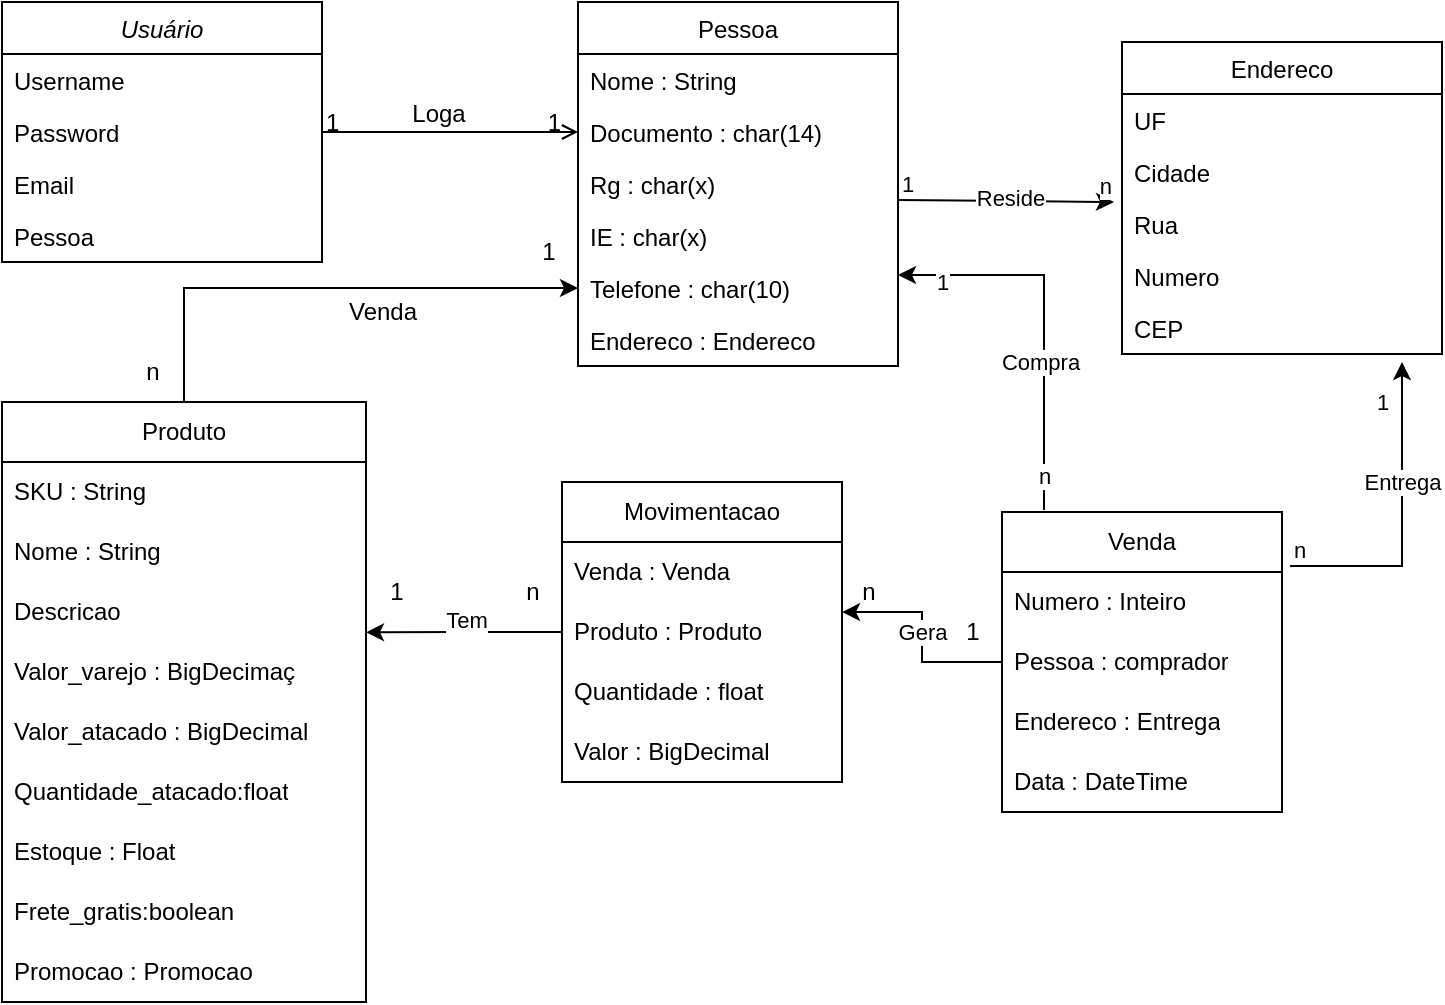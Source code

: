 <mxfile version="26.2.14">
  <diagram id="C5RBs43oDa-KdzZeNtuy" name="Page-1">
    <mxGraphModel dx="1426" dy="737" grid="1" gridSize="10" guides="1" tooltips="1" connect="1" arrows="1" fold="1" page="1" pageScale="1" pageWidth="827" pageHeight="1169" math="0" shadow="0">
      <root>
        <mxCell id="WIyWlLk6GJQsqaUBKTNV-0" />
        <mxCell id="WIyWlLk6GJQsqaUBKTNV-1" parent="WIyWlLk6GJQsqaUBKTNV-0" />
        <mxCell id="zkfFHV4jXpPFQw0GAbJ--0" value="Usuário" style="swimlane;fontStyle=2;align=center;verticalAlign=top;childLayout=stackLayout;horizontal=1;startSize=26;horizontalStack=0;resizeParent=1;resizeLast=0;collapsible=1;marginBottom=0;rounded=0;shadow=0;strokeWidth=1;" parent="WIyWlLk6GJQsqaUBKTNV-1" vertex="1">
          <mxGeometry x="40" y="40" width="160" height="130" as="geometry">
            <mxRectangle x="230" y="140" width="160" height="26" as="alternateBounds" />
          </mxGeometry>
        </mxCell>
        <mxCell id="zkfFHV4jXpPFQw0GAbJ--1" value="Username" style="text;align=left;verticalAlign=top;spacingLeft=4;spacingRight=4;overflow=hidden;rotatable=0;points=[[0,0.5],[1,0.5]];portConstraint=eastwest;" parent="zkfFHV4jXpPFQw0GAbJ--0" vertex="1">
          <mxGeometry y="26" width="160" height="26" as="geometry" />
        </mxCell>
        <mxCell id="zkfFHV4jXpPFQw0GAbJ--2" value="Password" style="text;align=left;verticalAlign=top;spacingLeft=4;spacingRight=4;overflow=hidden;rotatable=0;points=[[0,0.5],[1,0.5]];portConstraint=eastwest;rounded=0;shadow=0;html=0;" parent="zkfFHV4jXpPFQw0GAbJ--0" vertex="1">
          <mxGeometry y="52" width="160" height="26" as="geometry" />
        </mxCell>
        <mxCell id="zkfFHV4jXpPFQw0GAbJ--3" value="Email" style="text;align=left;verticalAlign=top;spacingLeft=4;spacingRight=4;overflow=hidden;rotatable=0;points=[[0,0.5],[1,0.5]];portConstraint=eastwest;rounded=0;shadow=0;html=0;" parent="zkfFHV4jXpPFQw0GAbJ--0" vertex="1">
          <mxGeometry y="78" width="160" height="26" as="geometry" />
        </mxCell>
        <mxCell id="byn7mcPKlnlydEtbMEQ4-9" value="Pessoa" style="text;align=left;verticalAlign=top;spacingLeft=4;spacingRight=4;overflow=hidden;rotatable=0;points=[[0,0.5],[1,0.5]];portConstraint=eastwest;rounded=0;shadow=0;html=0;" vertex="1" parent="zkfFHV4jXpPFQw0GAbJ--0">
          <mxGeometry y="104" width="160" height="26" as="geometry" />
        </mxCell>
        <mxCell id="zkfFHV4jXpPFQw0GAbJ--17" value="Pessoa" style="swimlane;fontStyle=0;align=center;verticalAlign=top;childLayout=stackLayout;horizontal=1;startSize=26;horizontalStack=0;resizeParent=1;resizeLast=0;collapsible=1;marginBottom=0;rounded=0;shadow=0;strokeWidth=1;" parent="WIyWlLk6GJQsqaUBKTNV-1" vertex="1">
          <mxGeometry x="328" y="40" width="160" height="182" as="geometry">
            <mxRectangle x="550" y="140" width="160" height="26" as="alternateBounds" />
          </mxGeometry>
        </mxCell>
        <mxCell id="zkfFHV4jXpPFQw0GAbJ--18" value="Nome : String" style="text;align=left;verticalAlign=top;spacingLeft=4;spacingRight=4;overflow=hidden;rotatable=0;points=[[0,0.5],[1,0.5]];portConstraint=eastwest;" parent="zkfFHV4jXpPFQw0GAbJ--17" vertex="1">
          <mxGeometry y="26" width="160" height="26" as="geometry" />
        </mxCell>
        <mxCell id="zkfFHV4jXpPFQw0GAbJ--19" value="Documento : char(14)&#xa;" style="text;align=left;verticalAlign=top;spacingLeft=4;spacingRight=4;overflow=hidden;rotatable=0;points=[[0,0.5],[1,0.5]];portConstraint=eastwest;rounded=0;shadow=0;html=0;" parent="zkfFHV4jXpPFQw0GAbJ--17" vertex="1">
          <mxGeometry y="52" width="160" height="26" as="geometry" />
        </mxCell>
        <mxCell id="byn7mcPKlnlydEtbMEQ4-6" value="Rg : char(x)&#xa;" style="text;align=left;verticalAlign=top;spacingLeft=4;spacingRight=4;overflow=hidden;rotatable=0;points=[[0,0.5],[1,0.5]];portConstraint=eastwest;rounded=0;shadow=0;html=0;" vertex="1" parent="zkfFHV4jXpPFQw0GAbJ--17">
          <mxGeometry y="78" width="160" height="26" as="geometry" />
        </mxCell>
        <mxCell id="byn7mcPKlnlydEtbMEQ4-41" value="IE : char(x)&#xa;" style="text;align=left;verticalAlign=top;spacingLeft=4;spacingRight=4;overflow=hidden;rotatable=0;points=[[0,0.5],[1,0.5]];portConstraint=eastwest;rounded=0;shadow=0;html=0;" vertex="1" parent="zkfFHV4jXpPFQw0GAbJ--17">
          <mxGeometry y="104" width="160" height="26" as="geometry" />
        </mxCell>
        <mxCell id="byn7mcPKlnlydEtbMEQ4-34" value="Telefone : char(10)" style="text;align=left;verticalAlign=top;spacingLeft=4;spacingRight=4;overflow=hidden;rotatable=0;points=[[0,0.5],[1,0.5]];portConstraint=eastwest;rounded=0;shadow=0;html=0;" vertex="1" parent="zkfFHV4jXpPFQw0GAbJ--17">
          <mxGeometry y="130" width="160" height="26" as="geometry" />
        </mxCell>
        <mxCell id="byn7mcPKlnlydEtbMEQ4-7" value="Endereco : Endereco" style="text;align=left;verticalAlign=top;spacingLeft=4;spacingRight=4;overflow=hidden;rotatable=0;points=[[0,0.5],[1,0.5]];portConstraint=eastwest;rounded=0;shadow=0;html=0;" vertex="1" parent="zkfFHV4jXpPFQw0GAbJ--17">
          <mxGeometry y="156" width="160" height="26" as="geometry" />
        </mxCell>
        <mxCell id="zkfFHV4jXpPFQw0GAbJ--26" value="" style="endArrow=open;shadow=0;strokeWidth=1;rounded=0;curved=0;endFill=1;edgeStyle=elbowEdgeStyle;elbow=vertical;" parent="WIyWlLk6GJQsqaUBKTNV-1" source="zkfFHV4jXpPFQw0GAbJ--0" target="zkfFHV4jXpPFQw0GAbJ--17" edge="1">
          <mxGeometry x="0.5" y="41" relative="1" as="geometry">
            <mxPoint x="200" y="112" as="sourcePoint" />
            <mxPoint x="360" y="112" as="targetPoint" />
            <mxPoint x="-40" y="32" as="offset" />
          </mxGeometry>
        </mxCell>
        <mxCell id="zkfFHV4jXpPFQw0GAbJ--27" value="1" style="resizable=0;align=left;verticalAlign=bottom;labelBackgroundColor=none;fontSize=12;" parent="zkfFHV4jXpPFQw0GAbJ--26" connectable="0" vertex="1">
          <mxGeometry x="-1" relative="1" as="geometry">
            <mxPoint y="4" as="offset" />
          </mxGeometry>
        </mxCell>
        <mxCell id="zkfFHV4jXpPFQw0GAbJ--28" value="1" style="resizable=0;align=right;verticalAlign=bottom;labelBackgroundColor=none;fontSize=12;" parent="zkfFHV4jXpPFQw0GAbJ--26" connectable="0" vertex="1">
          <mxGeometry x="1" relative="1" as="geometry">
            <mxPoint x="-7" y="4" as="offset" />
          </mxGeometry>
        </mxCell>
        <mxCell id="zkfFHV4jXpPFQw0GAbJ--29" value="Loga" style="text;html=1;resizable=0;points=[];;align=center;verticalAlign=middle;labelBackgroundColor=none;rounded=0;shadow=0;strokeWidth=1;fontSize=12;" parent="zkfFHV4jXpPFQw0GAbJ--26" vertex="1" connectable="0">
          <mxGeometry x="0.5" y="49" relative="1" as="geometry">
            <mxPoint x="-38" y="40" as="offset" />
          </mxGeometry>
        </mxCell>
        <mxCell id="byn7mcPKlnlydEtbMEQ4-12" value="Endereco" style="swimlane;fontStyle=0;align=center;verticalAlign=top;childLayout=stackLayout;horizontal=1;startSize=26;horizontalStack=0;resizeParent=1;resizeLast=0;collapsible=1;marginBottom=0;rounded=0;shadow=0;strokeWidth=1;" vertex="1" parent="WIyWlLk6GJQsqaUBKTNV-1">
          <mxGeometry x="600" y="60" width="160" height="156" as="geometry">
            <mxRectangle x="550" y="140" width="160" height="26" as="alternateBounds" />
          </mxGeometry>
        </mxCell>
        <mxCell id="byn7mcPKlnlydEtbMEQ4-13" value="UF" style="text;align=left;verticalAlign=top;spacingLeft=4;spacingRight=4;overflow=hidden;rotatable=0;points=[[0,0.5],[1,0.5]];portConstraint=eastwest;" vertex="1" parent="byn7mcPKlnlydEtbMEQ4-12">
          <mxGeometry y="26" width="160" height="26" as="geometry" />
        </mxCell>
        <mxCell id="byn7mcPKlnlydEtbMEQ4-14" value="Cidade" style="text;align=left;verticalAlign=top;spacingLeft=4;spacingRight=4;overflow=hidden;rotatable=0;points=[[0,0.5],[1,0.5]];portConstraint=eastwest;rounded=0;shadow=0;html=0;" vertex="1" parent="byn7mcPKlnlydEtbMEQ4-12">
          <mxGeometry y="52" width="160" height="26" as="geometry" />
        </mxCell>
        <mxCell id="byn7mcPKlnlydEtbMEQ4-15" value="Rua" style="text;align=left;verticalAlign=top;spacingLeft=4;spacingRight=4;overflow=hidden;rotatable=0;points=[[0,0.5],[1,0.5]];portConstraint=eastwest;rounded=0;shadow=0;html=0;" vertex="1" parent="byn7mcPKlnlydEtbMEQ4-12">
          <mxGeometry y="78" width="160" height="26" as="geometry" />
        </mxCell>
        <mxCell id="byn7mcPKlnlydEtbMEQ4-16" value="Numero    " style="text;align=left;verticalAlign=top;spacingLeft=4;spacingRight=4;overflow=hidden;rotatable=0;points=[[0,0.5],[1,0.5]];portConstraint=eastwest;rounded=0;shadow=0;html=0;" vertex="1" parent="byn7mcPKlnlydEtbMEQ4-12">
          <mxGeometry y="104" width="160" height="26" as="geometry" />
        </mxCell>
        <mxCell id="byn7mcPKlnlydEtbMEQ4-17" value="CEP&#xa;" style="text;align=left;verticalAlign=top;spacingLeft=4;spacingRight=4;overflow=hidden;rotatable=0;points=[[0,0.5],[1,0.5]];portConstraint=eastwest;rounded=0;shadow=0;html=0;" vertex="1" parent="byn7mcPKlnlydEtbMEQ4-12">
          <mxGeometry y="130" width="160" height="26" as="geometry" />
        </mxCell>
        <mxCell id="byn7mcPKlnlydEtbMEQ4-38" style="edgeStyle=orthogonalEdgeStyle;rounded=0;orthogonalLoop=1;jettySize=auto;html=1;entryX=0;entryY=0.5;entryDx=0;entryDy=0;" edge="1" parent="WIyWlLk6GJQsqaUBKTNV-1" source="byn7mcPKlnlydEtbMEQ4-19" target="byn7mcPKlnlydEtbMEQ4-34">
          <mxGeometry relative="1" as="geometry" />
        </mxCell>
        <mxCell id="byn7mcPKlnlydEtbMEQ4-19" value="&lt;div&gt;Produto&lt;/div&gt;" style="swimlane;fontStyle=0;childLayout=stackLayout;horizontal=1;startSize=30;horizontalStack=0;resizeParent=1;resizeParentMax=0;resizeLast=0;collapsible=1;marginBottom=0;whiteSpace=wrap;html=1;" vertex="1" parent="WIyWlLk6GJQsqaUBKTNV-1">
          <mxGeometry x="40" y="240" width="182" height="300" as="geometry" />
        </mxCell>
        <mxCell id="byn7mcPKlnlydEtbMEQ4-20" value="SKU : String" style="text;strokeColor=none;fillColor=none;align=left;verticalAlign=middle;spacingLeft=4;spacingRight=4;overflow=hidden;points=[[0,0.5],[1,0.5]];portConstraint=eastwest;rotatable=0;whiteSpace=wrap;html=1;" vertex="1" parent="byn7mcPKlnlydEtbMEQ4-19">
          <mxGeometry y="30" width="182" height="30" as="geometry" />
        </mxCell>
        <mxCell id="byn7mcPKlnlydEtbMEQ4-21" value="Nome : String" style="text;strokeColor=none;fillColor=none;align=left;verticalAlign=middle;spacingLeft=4;spacingRight=4;overflow=hidden;points=[[0,0.5],[1,0.5]];portConstraint=eastwest;rotatable=0;whiteSpace=wrap;html=1;" vertex="1" parent="byn7mcPKlnlydEtbMEQ4-19">
          <mxGeometry y="60" width="182" height="30" as="geometry" />
        </mxCell>
        <mxCell id="byn7mcPKlnlydEtbMEQ4-22" value="Descricao&lt;span style=&quot;white-space: pre;&quot;&gt;&#x9;&lt;/span&gt;" style="text;strokeColor=none;fillColor=none;align=left;verticalAlign=middle;spacingLeft=4;spacingRight=4;overflow=hidden;points=[[0,0.5],[1,0.5]];portConstraint=eastwest;rotatable=0;whiteSpace=wrap;html=1;" vertex="1" parent="byn7mcPKlnlydEtbMEQ4-19">
          <mxGeometry y="90" width="182" height="30" as="geometry" />
        </mxCell>
        <mxCell id="byn7mcPKlnlydEtbMEQ4-23" value="Valor_varejo : BigDecimaç" style="text;strokeColor=none;fillColor=none;align=left;verticalAlign=middle;spacingLeft=4;spacingRight=4;overflow=hidden;points=[[0,0.5],[1,0.5]];portConstraint=eastwest;rotatable=0;whiteSpace=wrap;html=1;" vertex="1" parent="byn7mcPKlnlydEtbMEQ4-19">
          <mxGeometry y="120" width="182" height="30" as="geometry" />
        </mxCell>
        <mxCell id="byn7mcPKlnlydEtbMEQ4-24" value="Valor_atacado : BigDecimal" style="text;strokeColor=none;fillColor=none;align=left;verticalAlign=middle;spacingLeft=4;spacingRight=4;overflow=hidden;points=[[0,0.5],[1,0.5]];portConstraint=eastwest;rotatable=0;whiteSpace=wrap;html=1;" vertex="1" parent="byn7mcPKlnlydEtbMEQ4-19">
          <mxGeometry y="150" width="182" height="30" as="geometry" />
        </mxCell>
        <mxCell id="byn7mcPKlnlydEtbMEQ4-25" value="Quantidade_atacado:float" style="text;strokeColor=none;fillColor=none;align=left;verticalAlign=middle;spacingLeft=4;spacingRight=4;overflow=hidden;points=[[0,0.5],[1,0.5]];portConstraint=eastwest;rotatable=0;whiteSpace=wrap;html=1;" vertex="1" parent="byn7mcPKlnlydEtbMEQ4-19">
          <mxGeometry y="180" width="182" height="30" as="geometry" />
        </mxCell>
        <mxCell id="byn7mcPKlnlydEtbMEQ4-26" value="&lt;div&gt;Estoque : Float&lt;/div&gt;" style="text;strokeColor=none;fillColor=none;align=left;verticalAlign=middle;spacingLeft=4;spacingRight=4;overflow=hidden;points=[[0,0.5],[1,0.5]];portConstraint=eastwest;rotatable=0;whiteSpace=wrap;html=1;" vertex="1" parent="byn7mcPKlnlydEtbMEQ4-19">
          <mxGeometry y="210" width="182" height="30" as="geometry" />
        </mxCell>
        <mxCell id="byn7mcPKlnlydEtbMEQ4-35" value="Frete_gratis:boolean" style="text;strokeColor=none;fillColor=none;align=left;verticalAlign=middle;spacingLeft=4;spacingRight=4;overflow=hidden;points=[[0,0.5],[1,0.5]];portConstraint=eastwest;rotatable=0;whiteSpace=wrap;html=1;" vertex="1" parent="byn7mcPKlnlydEtbMEQ4-19">
          <mxGeometry y="240" width="182" height="30" as="geometry" />
        </mxCell>
        <mxCell id="byn7mcPKlnlydEtbMEQ4-36" value="Promocao : Promocao" style="text;strokeColor=none;fillColor=none;align=left;verticalAlign=middle;spacingLeft=4;spacingRight=4;overflow=hidden;points=[[0,0.5],[1,0.5]];portConstraint=eastwest;rotatable=0;whiteSpace=wrap;html=1;" vertex="1" parent="byn7mcPKlnlydEtbMEQ4-19">
          <mxGeometry y="270" width="182" height="30" as="geometry" />
        </mxCell>
        <mxCell id="byn7mcPKlnlydEtbMEQ4-48" value="Movimentacao" style="swimlane;fontStyle=0;childLayout=stackLayout;horizontal=1;startSize=30;horizontalStack=0;resizeParent=1;resizeParentMax=0;resizeLast=0;collapsible=1;marginBottom=0;whiteSpace=wrap;html=1;" vertex="1" parent="WIyWlLk6GJQsqaUBKTNV-1">
          <mxGeometry x="320" y="280" width="140" height="150" as="geometry" />
        </mxCell>
        <mxCell id="byn7mcPKlnlydEtbMEQ4-49" value="Venda : Venda" style="text;strokeColor=none;fillColor=none;align=left;verticalAlign=middle;spacingLeft=4;spacingRight=4;overflow=hidden;points=[[0,0.5],[1,0.5]];portConstraint=eastwest;rotatable=0;whiteSpace=wrap;html=1;" vertex="1" parent="byn7mcPKlnlydEtbMEQ4-48">
          <mxGeometry y="30" width="140" height="30" as="geometry" />
        </mxCell>
        <mxCell id="byn7mcPKlnlydEtbMEQ4-50" value="Produto : Produto" style="text;strokeColor=none;fillColor=none;align=left;verticalAlign=middle;spacingLeft=4;spacingRight=4;overflow=hidden;points=[[0,0.5],[1,0.5]];portConstraint=eastwest;rotatable=0;whiteSpace=wrap;html=1;" vertex="1" parent="byn7mcPKlnlydEtbMEQ4-48">
          <mxGeometry y="60" width="140" height="30" as="geometry" />
        </mxCell>
        <mxCell id="byn7mcPKlnlydEtbMEQ4-51" value="Quantidade : float" style="text;strokeColor=none;fillColor=none;align=left;verticalAlign=middle;spacingLeft=4;spacingRight=4;overflow=hidden;points=[[0,0.5],[1,0.5]];portConstraint=eastwest;rotatable=0;whiteSpace=wrap;html=1;" vertex="1" parent="byn7mcPKlnlydEtbMEQ4-48">
          <mxGeometry y="90" width="140" height="30" as="geometry" />
        </mxCell>
        <mxCell id="byn7mcPKlnlydEtbMEQ4-53" value="Valor : BigDecimal" style="text;strokeColor=none;fillColor=none;align=left;verticalAlign=middle;spacingLeft=4;spacingRight=4;overflow=hidden;points=[[0,0.5],[1,0.5]];portConstraint=eastwest;rotatable=0;whiteSpace=wrap;html=1;" vertex="1" parent="byn7mcPKlnlydEtbMEQ4-48">
          <mxGeometry y="120" width="140" height="30" as="geometry" />
        </mxCell>
        <mxCell id="byn7mcPKlnlydEtbMEQ4-102" style="edgeStyle=orthogonalEdgeStyle;rounded=0;orthogonalLoop=1;jettySize=auto;html=1;entryX=1;entryY=0.75;entryDx=0;entryDy=0;exitX=0.15;exitY=-0.007;exitDx=0;exitDy=0;exitPerimeter=0;" edge="1" parent="WIyWlLk6GJQsqaUBKTNV-1" source="byn7mcPKlnlydEtbMEQ4-54" target="zkfFHV4jXpPFQw0GAbJ--17">
          <mxGeometry relative="1" as="geometry" />
        </mxCell>
        <mxCell id="byn7mcPKlnlydEtbMEQ4-103" value="1" style="edgeLabel;html=1;align=center;verticalAlign=middle;resizable=0;points=[];" vertex="1" connectable="0" parent="byn7mcPKlnlydEtbMEQ4-102">
          <mxGeometry x="0.769" y="3" relative="1" as="geometry">
            <mxPoint as="offset" />
          </mxGeometry>
        </mxCell>
        <mxCell id="byn7mcPKlnlydEtbMEQ4-104" value="n" style="edgeLabel;html=1;align=center;verticalAlign=middle;resizable=0;points=[];" vertex="1" connectable="0" parent="byn7mcPKlnlydEtbMEQ4-102">
          <mxGeometry x="-0.822" relative="1" as="geometry">
            <mxPoint as="offset" />
          </mxGeometry>
        </mxCell>
        <mxCell id="byn7mcPKlnlydEtbMEQ4-105" value="Compra" style="edgeLabel;html=1;align=center;verticalAlign=middle;resizable=0;points=[];" vertex="1" connectable="0" parent="byn7mcPKlnlydEtbMEQ4-102">
          <mxGeometry x="-0.223" y="2" relative="1" as="geometry">
            <mxPoint as="offset" />
          </mxGeometry>
        </mxCell>
        <mxCell id="byn7mcPKlnlydEtbMEQ4-54" value="Venda" style="swimlane;fontStyle=0;childLayout=stackLayout;horizontal=1;startSize=30;horizontalStack=0;resizeParent=1;resizeParentMax=0;resizeLast=0;collapsible=1;marginBottom=0;whiteSpace=wrap;html=1;" vertex="1" parent="WIyWlLk6GJQsqaUBKTNV-1">
          <mxGeometry x="540" y="295" width="140" height="150" as="geometry" />
        </mxCell>
        <mxCell id="byn7mcPKlnlydEtbMEQ4-56" value="Numero : Inteiro" style="text;strokeColor=none;fillColor=none;align=left;verticalAlign=middle;spacingLeft=4;spacingRight=4;overflow=hidden;points=[[0,0.5],[1,0.5]];portConstraint=eastwest;rotatable=0;whiteSpace=wrap;html=1;" vertex="1" parent="byn7mcPKlnlydEtbMEQ4-54">
          <mxGeometry y="30" width="140" height="30" as="geometry" />
        </mxCell>
        <mxCell id="byn7mcPKlnlydEtbMEQ4-57" value="&lt;div&gt;Pessoa : comprador&lt;/div&gt;" style="text;strokeColor=none;fillColor=none;align=left;verticalAlign=middle;spacingLeft=4;spacingRight=4;overflow=hidden;points=[[0,0.5],[1,0.5]];portConstraint=eastwest;rotatable=0;whiteSpace=wrap;html=1;" vertex="1" parent="byn7mcPKlnlydEtbMEQ4-54">
          <mxGeometry y="60" width="140" height="30" as="geometry" />
        </mxCell>
        <mxCell id="byn7mcPKlnlydEtbMEQ4-58" value="&lt;div&gt;Endereco : Entrega&lt;/div&gt;" style="text;strokeColor=none;fillColor=none;align=left;verticalAlign=middle;spacingLeft=4;spacingRight=4;overflow=hidden;points=[[0,0.5],[1,0.5]];portConstraint=eastwest;rotatable=0;whiteSpace=wrap;html=1;" vertex="1" parent="byn7mcPKlnlydEtbMEQ4-54">
          <mxGeometry y="90" width="140" height="30" as="geometry" />
        </mxCell>
        <mxCell id="byn7mcPKlnlydEtbMEQ4-69" value="&lt;div&gt;Data : DateTime&lt;/div&gt;" style="text;strokeColor=none;fillColor=none;align=left;verticalAlign=middle;spacingLeft=4;spacingRight=4;overflow=hidden;points=[[0,0.5],[1,0.5]];portConstraint=eastwest;rotatable=0;whiteSpace=wrap;html=1;" vertex="1" parent="byn7mcPKlnlydEtbMEQ4-54">
          <mxGeometry y="120" width="140" height="30" as="geometry" />
        </mxCell>
        <mxCell id="byn7mcPKlnlydEtbMEQ4-61" style="edgeStyle=orthogonalEdgeStyle;rounded=0;orthogonalLoop=1;jettySize=auto;html=1;entryX=1;entryY=0.839;entryDx=0;entryDy=0;entryPerimeter=0;" edge="1" parent="WIyWlLk6GJQsqaUBKTNV-1" source="byn7mcPKlnlydEtbMEQ4-50" target="byn7mcPKlnlydEtbMEQ4-22">
          <mxGeometry relative="1" as="geometry" />
        </mxCell>
        <mxCell id="byn7mcPKlnlydEtbMEQ4-99" value="&lt;div&gt;Tem&lt;/div&gt;&lt;div&gt;&lt;br&gt;&lt;/div&gt;" style="edgeLabel;html=1;align=center;verticalAlign=middle;resizable=0;points=[];" vertex="1" connectable="0" parent="byn7mcPKlnlydEtbMEQ4-61">
          <mxGeometry x="-0.022" y="1" relative="1" as="geometry">
            <mxPoint as="offset" />
          </mxGeometry>
        </mxCell>
        <mxCell id="byn7mcPKlnlydEtbMEQ4-70" style="edgeStyle=orthogonalEdgeStyle;rounded=0;orthogonalLoop=1;jettySize=auto;html=1;entryX=1;entryY=0.167;entryDx=0;entryDy=0;entryPerimeter=0;" edge="1" parent="WIyWlLk6GJQsqaUBKTNV-1" source="byn7mcPKlnlydEtbMEQ4-54" target="byn7mcPKlnlydEtbMEQ4-50">
          <mxGeometry relative="1" as="geometry" />
        </mxCell>
        <mxCell id="byn7mcPKlnlydEtbMEQ4-101" value="Gera" style="edgeLabel;html=1;align=center;verticalAlign=middle;resizable=0;points=[];" vertex="1" connectable="0" parent="byn7mcPKlnlydEtbMEQ4-70">
          <mxGeometry x="0.048" relative="1" as="geometry">
            <mxPoint as="offset" />
          </mxGeometry>
        </mxCell>
        <mxCell id="byn7mcPKlnlydEtbMEQ4-71" value="" style="endArrow=classic;html=1;rounded=0;exitX=1;exitY=0.808;exitDx=0;exitDy=0;exitPerimeter=0;entryX=-0.025;entryY=0.077;entryDx=0;entryDy=0;entryPerimeter=0;" edge="1" parent="WIyWlLk6GJQsqaUBKTNV-1" source="byn7mcPKlnlydEtbMEQ4-6" target="byn7mcPKlnlydEtbMEQ4-15">
          <mxGeometry relative="1" as="geometry">
            <mxPoint x="310" y="310" as="sourcePoint" />
            <mxPoint x="470" y="310" as="targetPoint" />
          </mxGeometry>
        </mxCell>
        <mxCell id="byn7mcPKlnlydEtbMEQ4-72" value="&#39;" style="edgeLabel;resizable=0;html=1;;align=center;verticalAlign=middle;" connectable="0" vertex="1" parent="byn7mcPKlnlydEtbMEQ4-71">
          <mxGeometry relative="1" as="geometry" />
        </mxCell>
        <mxCell id="byn7mcPKlnlydEtbMEQ4-73" value="1" style="edgeLabel;resizable=0;html=1;;align=left;verticalAlign=bottom;" connectable="0" vertex="1" parent="byn7mcPKlnlydEtbMEQ4-71">
          <mxGeometry x="-1" relative="1" as="geometry" />
        </mxCell>
        <mxCell id="byn7mcPKlnlydEtbMEQ4-74" value="n" style="edgeLabel;resizable=0;html=1;;align=right;verticalAlign=bottom;" connectable="0" vertex="1" parent="byn7mcPKlnlydEtbMEQ4-71">
          <mxGeometry x="1" relative="1" as="geometry" />
        </mxCell>
        <mxCell id="byn7mcPKlnlydEtbMEQ4-76" value="&lt;div&gt;&lt;br&gt;&lt;/div&gt;&lt;div&gt;&lt;br&gt;&lt;/div&gt;" style="edgeLabel;html=1;align=center;verticalAlign=middle;resizable=0;points=[];" vertex="1" connectable="0" parent="byn7mcPKlnlydEtbMEQ4-71">
          <mxGeometry x="-0.019" y="1" relative="1" as="geometry">
            <mxPoint as="offset" />
          </mxGeometry>
        </mxCell>
        <mxCell id="byn7mcPKlnlydEtbMEQ4-79" value="&lt;div&gt;&lt;br&gt;&lt;/div&gt;&lt;div&gt;&lt;br&gt;&lt;/div&gt;" style="edgeLabel;html=1;align=center;verticalAlign=middle;resizable=0;points=[];" vertex="1" connectable="0" parent="byn7mcPKlnlydEtbMEQ4-71">
          <mxGeometry x="-0.0" y="2" relative="1" as="geometry">
            <mxPoint as="offset" />
          </mxGeometry>
        </mxCell>
        <mxCell id="byn7mcPKlnlydEtbMEQ4-80" value="&lt;div&gt;Reside&lt;/div&gt;" style="edgeLabel;html=1;align=center;verticalAlign=middle;resizable=0;points=[];" vertex="1" connectable="0" parent="byn7mcPKlnlydEtbMEQ4-71">
          <mxGeometry x="0.037" y="2" relative="1" as="geometry">
            <mxPoint as="offset" />
          </mxGeometry>
        </mxCell>
        <mxCell id="byn7mcPKlnlydEtbMEQ4-82" value="" style="endArrow=classic;html=1;rounded=0;exitX=1.029;exitY=-0.1;exitDx=0;exitDy=0;exitPerimeter=0;" edge="1" parent="WIyWlLk6GJQsqaUBKTNV-1" source="byn7mcPKlnlydEtbMEQ4-56">
          <mxGeometry relative="1" as="geometry">
            <mxPoint x="690" y="350" as="sourcePoint" />
            <mxPoint x="740" y="220" as="targetPoint" />
            <Array as="points">
              <mxPoint x="740" y="322" />
            </Array>
          </mxGeometry>
        </mxCell>
        <mxCell id="byn7mcPKlnlydEtbMEQ4-83" value="Entrega" style="edgeLabel;resizable=0;html=1;;align=center;verticalAlign=middle;" connectable="0" vertex="1" parent="byn7mcPKlnlydEtbMEQ4-82">
          <mxGeometry relative="1" as="geometry">
            <mxPoint y="-19" as="offset" />
          </mxGeometry>
        </mxCell>
        <mxCell id="byn7mcPKlnlydEtbMEQ4-84" value="n" style="edgeLabel;resizable=0;html=1;;align=left;verticalAlign=bottom;" connectable="0" vertex="1" parent="byn7mcPKlnlydEtbMEQ4-82">
          <mxGeometry x="-1" relative="1" as="geometry" />
        </mxCell>
        <mxCell id="byn7mcPKlnlydEtbMEQ4-86" value="1" style="edgeLabel;html=1;align=center;verticalAlign=middle;resizable=0;points=[];" vertex="1" connectable="0" parent="byn7mcPKlnlydEtbMEQ4-82">
          <mxGeometry x="0.473" y="-3" relative="1" as="geometry">
            <mxPoint x="-13" y="-22" as="offset" />
          </mxGeometry>
        </mxCell>
        <mxCell id="byn7mcPKlnlydEtbMEQ4-92" value="1" style="text;html=1;align=center;verticalAlign=middle;resizable=0;points=[];autosize=1;strokeColor=none;fillColor=none;" vertex="1" parent="WIyWlLk6GJQsqaUBKTNV-1">
          <mxGeometry x="222" y="320" width="30" height="30" as="geometry" />
        </mxCell>
        <mxCell id="byn7mcPKlnlydEtbMEQ4-93" value="n" style="text;html=1;align=center;verticalAlign=middle;resizable=0;points=[];autosize=1;strokeColor=none;fillColor=none;" vertex="1" parent="WIyWlLk6GJQsqaUBKTNV-1">
          <mxGeometry x="290" y="320" width="30" height="30" as="geometry" />
        </mxCell>
        <mxCell id="byn7mcPKlnlydEtbMEQ4-94" value="1" style="text;html=1;align=center;verticalAlign=middle;resizable=0;points=[];autosize=1;strokeColor=none;fillColor=none;" vertex="1" parent="WIyWlLk6GJQsqaUBKTNV-1">
          <mxGeometry x="510" y="340" width="30" height="30" as="geometry" />
        </mxCell>
        <mxCell id="byn7mcPKlnlydEtbMEQ4-95" value="n" style="text;html=1;align=center;verticalAlign=middle;resizable=0;points=[];autosize=1;strokeColor=none;fillColor=none;" vertex="1" parent="WIyWlLk6GJQsqaUBKTNV-1">
          <mxGeometry x="458" y="320" width="30" height="30" as="geometry" />
        </mxCell>
        <mxCell id="byn7mcPKlnlydEtbMEQ4-96" value="1" style="text;html=1;align=center;verticalAlign=middle;resizable=0;points=[];autosize=1;strokeColor=none;fillColor=none;" vertex="1" parent="WIyWlLk6GJQsqaUBKTNV-1">
          <mxGeometry x="298" y="150" width="30" height="30" as="geometry" />
        </mxCell>
        <mxCell id="byn7mcPKlnlydEtbMEQ4-97" value="n" style="text;html=1;align=center;verticalAlign=middle;resizable=0;points=[];autosize=1;strokeColor=none;fillColor=none;" vertex="1" parent="WIyWlLk6GJQsqaUBKTNV-1">
          <mxGeometry x="100" y="210" width="30" height="30" as="geometry" />
        </mxCell>
        <mxCell id="byn7mcPKlnlydEtbMEQ4-98" value="&lt;div&gt;Venda&lt;/div&gt;" style="text;html=1;align=center;verticalAlign=middle;resizable=0;points=[];autosize=1;strokeColor=none;fillColor=none;" vertex="1" parent="WIyWlLk6GJQsqaUBKTNV-1">
          <mxGeometry x="200" y="180" width="60" height="30" as="geometry" />
        </mxCell>
      </root>
    </mxGraphModel>
  </diagram>
</mxfile>

